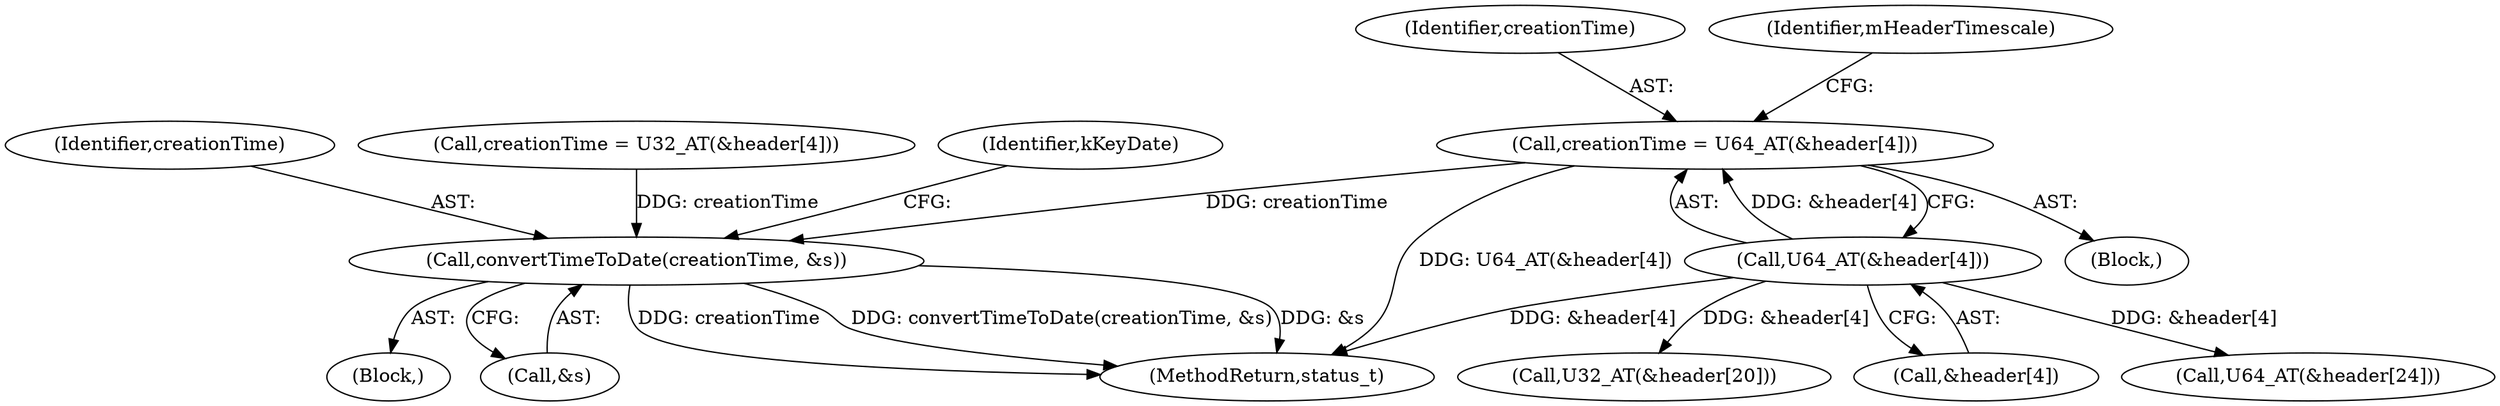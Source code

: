 digraph "0_Android_f4a88c8ed4f8186b3d6e2852993e063fc33ff231@API" {
"1002376" [label="(Call,creationTime = U64_AT(&header[4]))"];
"1002378" [label="(Call,U64_AT(&header[4]))"];
"1002463" [label="(Call,convertTimeToDate(creationTime, &s))"];
"1002378" [label="(Call,U64_AT(&header[4]))"];
"1002392" [label="(Call,U64_AT(&header[24]))"];
"1002377" [label="(Identifier,creationTime)"];
"1002463" [label="(Call,convertTimeToDate(creationTime, &s))"];
"1002384" [label="(Identifier,mHeaderTimescale)"];
"1002375" [label="(Block,)"];
"1002385" [label="(Call,U32_AT(&header[20]))"];
"1002337" [label="(Block,)"];
"1002465" [label="(Call,&s)"];
"1002468" [label="(Identifier,kKeyDate)"];
"1002376" [label="(Call,creationTime = U64_AT(&header[4]))"];
"1002379" [label="(Call,&header[4])"];
"1002464" [label="(Identifier,creationTime)"];
"1002911" [label="(MethodReturn,status_t)"];
"1002417" [label="(Call,creationTime = U32_AT(&header[4]))"];
"1002376" -> "1002375"  [label="AST: "];
"1002376" -> "1002378"  [label="CFG: "];
"1002377" -> "1002376"  [label="AST: "];
"1002378" -> "1002376"  [label="AST: "];
"1002384" -> "1002376"  [label="CFG: "];
"1002376" -> "1002911"  [label="DDG: U64_AT(&header[4])"];
"1002378" -> "1002376"  [label="DDG: &header[4]"];
"1002376" -> "1002463"  [label="DDG: creationTime"];
"1002378" -> "1002379"  [label="CFG: "];
"1002379" -> "1002378"  [label="AST: "];
"1002378" -> "1002911"  [label="DDG: &header[4]"];
"1002378" -> "1002385"  [label="DDG: &header[4]"];
"1002378" -> "1002392"  [label="DDG: &header[4]"];
"1002463" -> "1002337"  [label="AST: "];
"1002463" -> "1002465"  [label="CFG: "];
"1002464" -> "1002463"  [label="AST: "];
"1002465" -> "1002463"  [label="AST: "];
"1002468" -> "1002463"  [label="CFG: "];
"1002463" -> "1002911"  [label="DDG: creationTime"];
"1002463" -> "1002911"  [label="DDG: convertTimeToDate(creationTime, &s)"];
"1002463" -> "1002911"  [label="DDG: &s"];
"1002417" -> "1002463"  [label="DDG: creationTime"];
}
